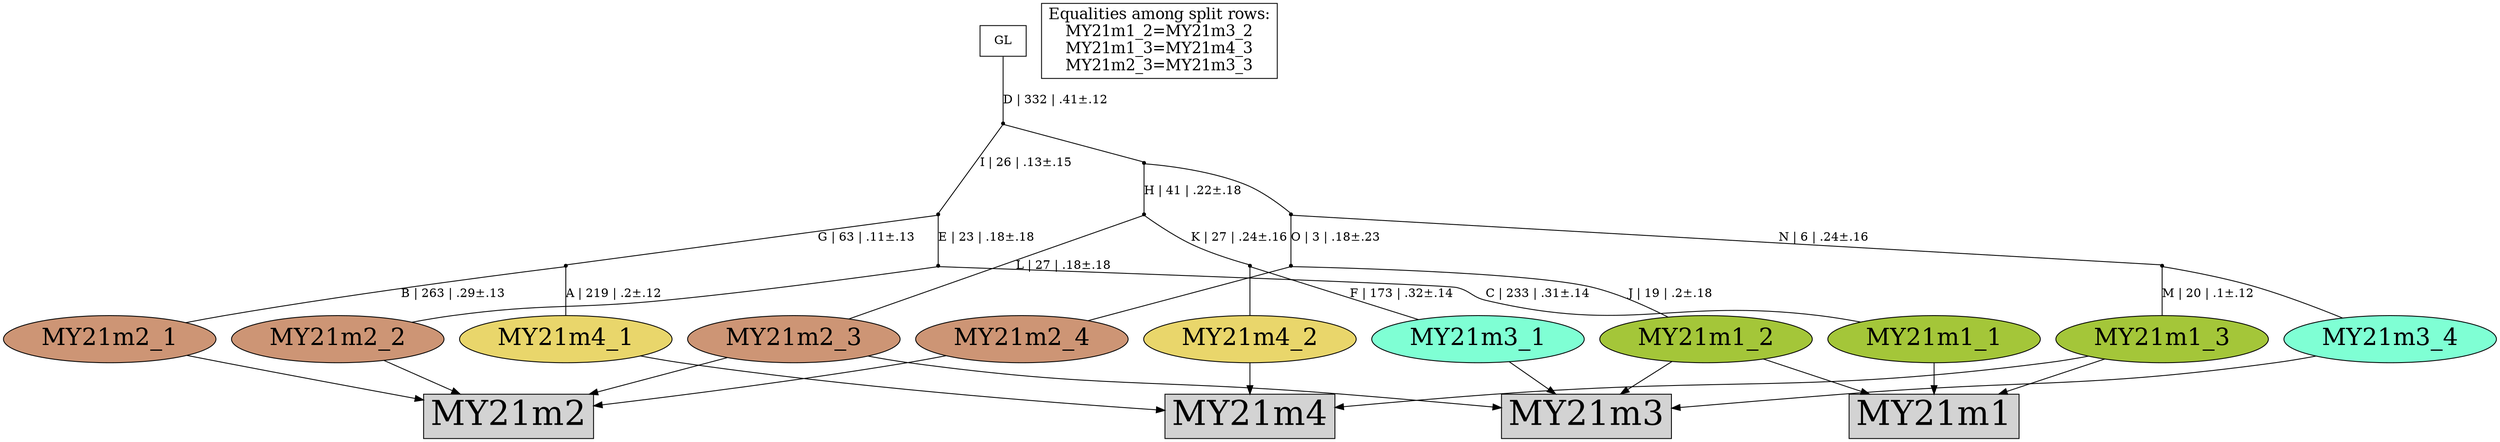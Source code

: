 digraph {
rowMY21m1[label="MY21m1",shape=box,style=filled,fontsize=40];
rowMY21m2[label="MY21m2",shape=box,style=filled,fontsize=40];
rowMY21m3[label="MY21m3",shape=box,style=filled,fontsize=40];
rowMY21m4[label="MY21m4",shape=box,style=filled,fontsize=40];
MY21m1_1[label="MY21m1_1",shape=oval,style=filled,fontsize=28,fillcolor="#a4c639"];
MY21m1_2[label="MY21m1_2",shape=oval,style=filled,fontsize=28,fillcolor="#a4c639"];
MY21m1_3[label="MY21m1_3",shape=oval,style=filled,fontsize=28,fillcolor="#a4c639"];
MY21m2_1[label="MY21m2_1",shape=oval,style=filled,fontsize=28,fillcolor="#cd9575"];
MY21m2_2[label="MY21m2_2",shape=oval,style=filled,fontsize=28,fillcolor="#cd9575"];
MY21m2_3[label="MY21m2_3",shape=oval,style=filled,fontsize=28,fillcolor="#cd9575"];
MY21m2_4[label="MY21m2_4",shape=oval,style=filled,fontsize=28,fillcolor="#cd9575"];
MY21m3_1[label="MY21m3_1",shape=oval,style=filled,fontsize=28,fillcolor="#7fffd4"];
MY21m3_4[label="MY21m3_4",shape=oval,style=filled,fontsize=28,fillcolor="#7fffd4"];
MY21m4_1[label="MY21m4_1",shape=oval,style=filled,fontsize=28,fillcolor="#e9d66b"];
MY21m4_2[label="MY21m4_2",shape=oval,style=filled,fontsize=28,fillcolor="#e9d66b"];
MY21m1_1 -> rowMY21m1[arrowhead="normal"];
MY21m1_2 -> rowMY21m1[arrowhead="normal"];
MY21m1_3 -> rowMY21m1[arrowhead="normal"];
MY21m2_1 -> rowMY21m2[arrowhead="normal"];
MY21m2_2 -> rowMY21m2[arrowhead="normal"];
MY21m2_3 -> rowMY21m2[arrowhead="normal"];
MY21m2_4 -> rowMY21m2[arrowhead="normal"];
MY21m3_1 -> rowMY21m3[arrowhead="normal"];
MY21m1_2 -> rowMY21m3[arrowhead="normal"];
MY21m2_3 -> rowMY21m3[arrowhead="normal"];
MY21m3_4 -> rowMY21m3[arrowhead="normal"];
MY21m4_1 -> rowMY21m4[arrowhead="normal"];
MY21m4_2 -> rowMY21m4[arrowhead="normal"];
MY21m1_3 -> rowMY21m4[arrowhead="normal"];
{rank = same;MY21m1_1;MY21m1_2;MY21m1_3;MY21m2_1;MY21m2_2;MY21m2_3;MY21m2_4;MY21m3_1;MY21m3_4;MY21m4_1;MY21m4_2;}
legend[label="Equalities among split rows:
MY21m1_2=MY21m3_2
MY21m1_3=MY21m4_3
MY21m2_3=MY21m3_3
",shape=box,fontsize=18];
Int1[shape=point,style=filled,fillcolor=black,label=""];
Int1 -> MY21m3_1[arrowhead=none, label="F | 173 | .32±.14"];
Int1 -> MY21m4_2[arrowhead=none, label=""];
Int2[shape=point,style=filled,fillcolor=black,label=""];
Int2 -> MY21m2_1[arrowhead=none, label="B | 263 | .29±.13"];
Int2 -> MY21m4_1[arrowhead=none, label="A | 219 | .2±.12"];
Int3[shape=point,style=filled,fillcolor=black,label=""];
Int3 -> MY21m1_1[arrowhead=none, label="C | 233 | .31±.14"];
Int3 -> MY21m2_2[arrowhead=none, label=""];
Int4[shape=point,style=filled,fillcolor=black,label=""];
Int4 -> Int2[arrowhead=none, label="G | 63 | .11±.13"];
Int4 -> Int3[arrowhead=none, label="E | 23 | .18±.18"];
Int5[shape=point,style=filled,fillcolor=black,label=""];
Int5 -> MY21m2_3[arrowhead=none, label="L | 27 | .18±.18"];
Int5 -> Int1[arrowhead=none, label="K | 27 | .24±.16"];
Int6[shape=point,style=filled,fillcolor=black,label=""];
Int6 -> MY21m1_3[arrowhead=none, label="M | 20 | .1±.12"];
Int6 -> MY21m3_4[arrowhead=none, label=""];
Int7[shape=point,style=filled,fillcolor=black,label=""];
Int7 -> MY21m1_2[arrowhead=none, label="J | 19 | .2±.18"];
Int7 -> MY21m2_4[arrowhead=none, label=""];
Int8[shape=point,style=filled,fillcolor=black,label=""];
Int8 -> Int6[arrowhead=none, label="N | 6 | .24±.16"];
Int8 -> Int7[arrowhead=none, label="O | 3 | .18±.23"];
Int9[shape=point,style=filled,fillcolor=black,label=""];
Int9 -> Int5[arrowhead=none, label="H | 41 | .22±.18"];
Int9 -> Int8[arrowhead=none, label=""];
Int10[shape=point,style=filled,fillcolor=black,label=""];
Int10 -> Int4[arrowhead=none, label="I | 26 | .13±.15"];
Int10 -> Int9[arrowhead=none, label=""];
GL[label="GL",shape=box,style=filled,fillcolor=white];
GL -> Int10[arrowhead=none, label="D | 332 | .41±.12"];
}